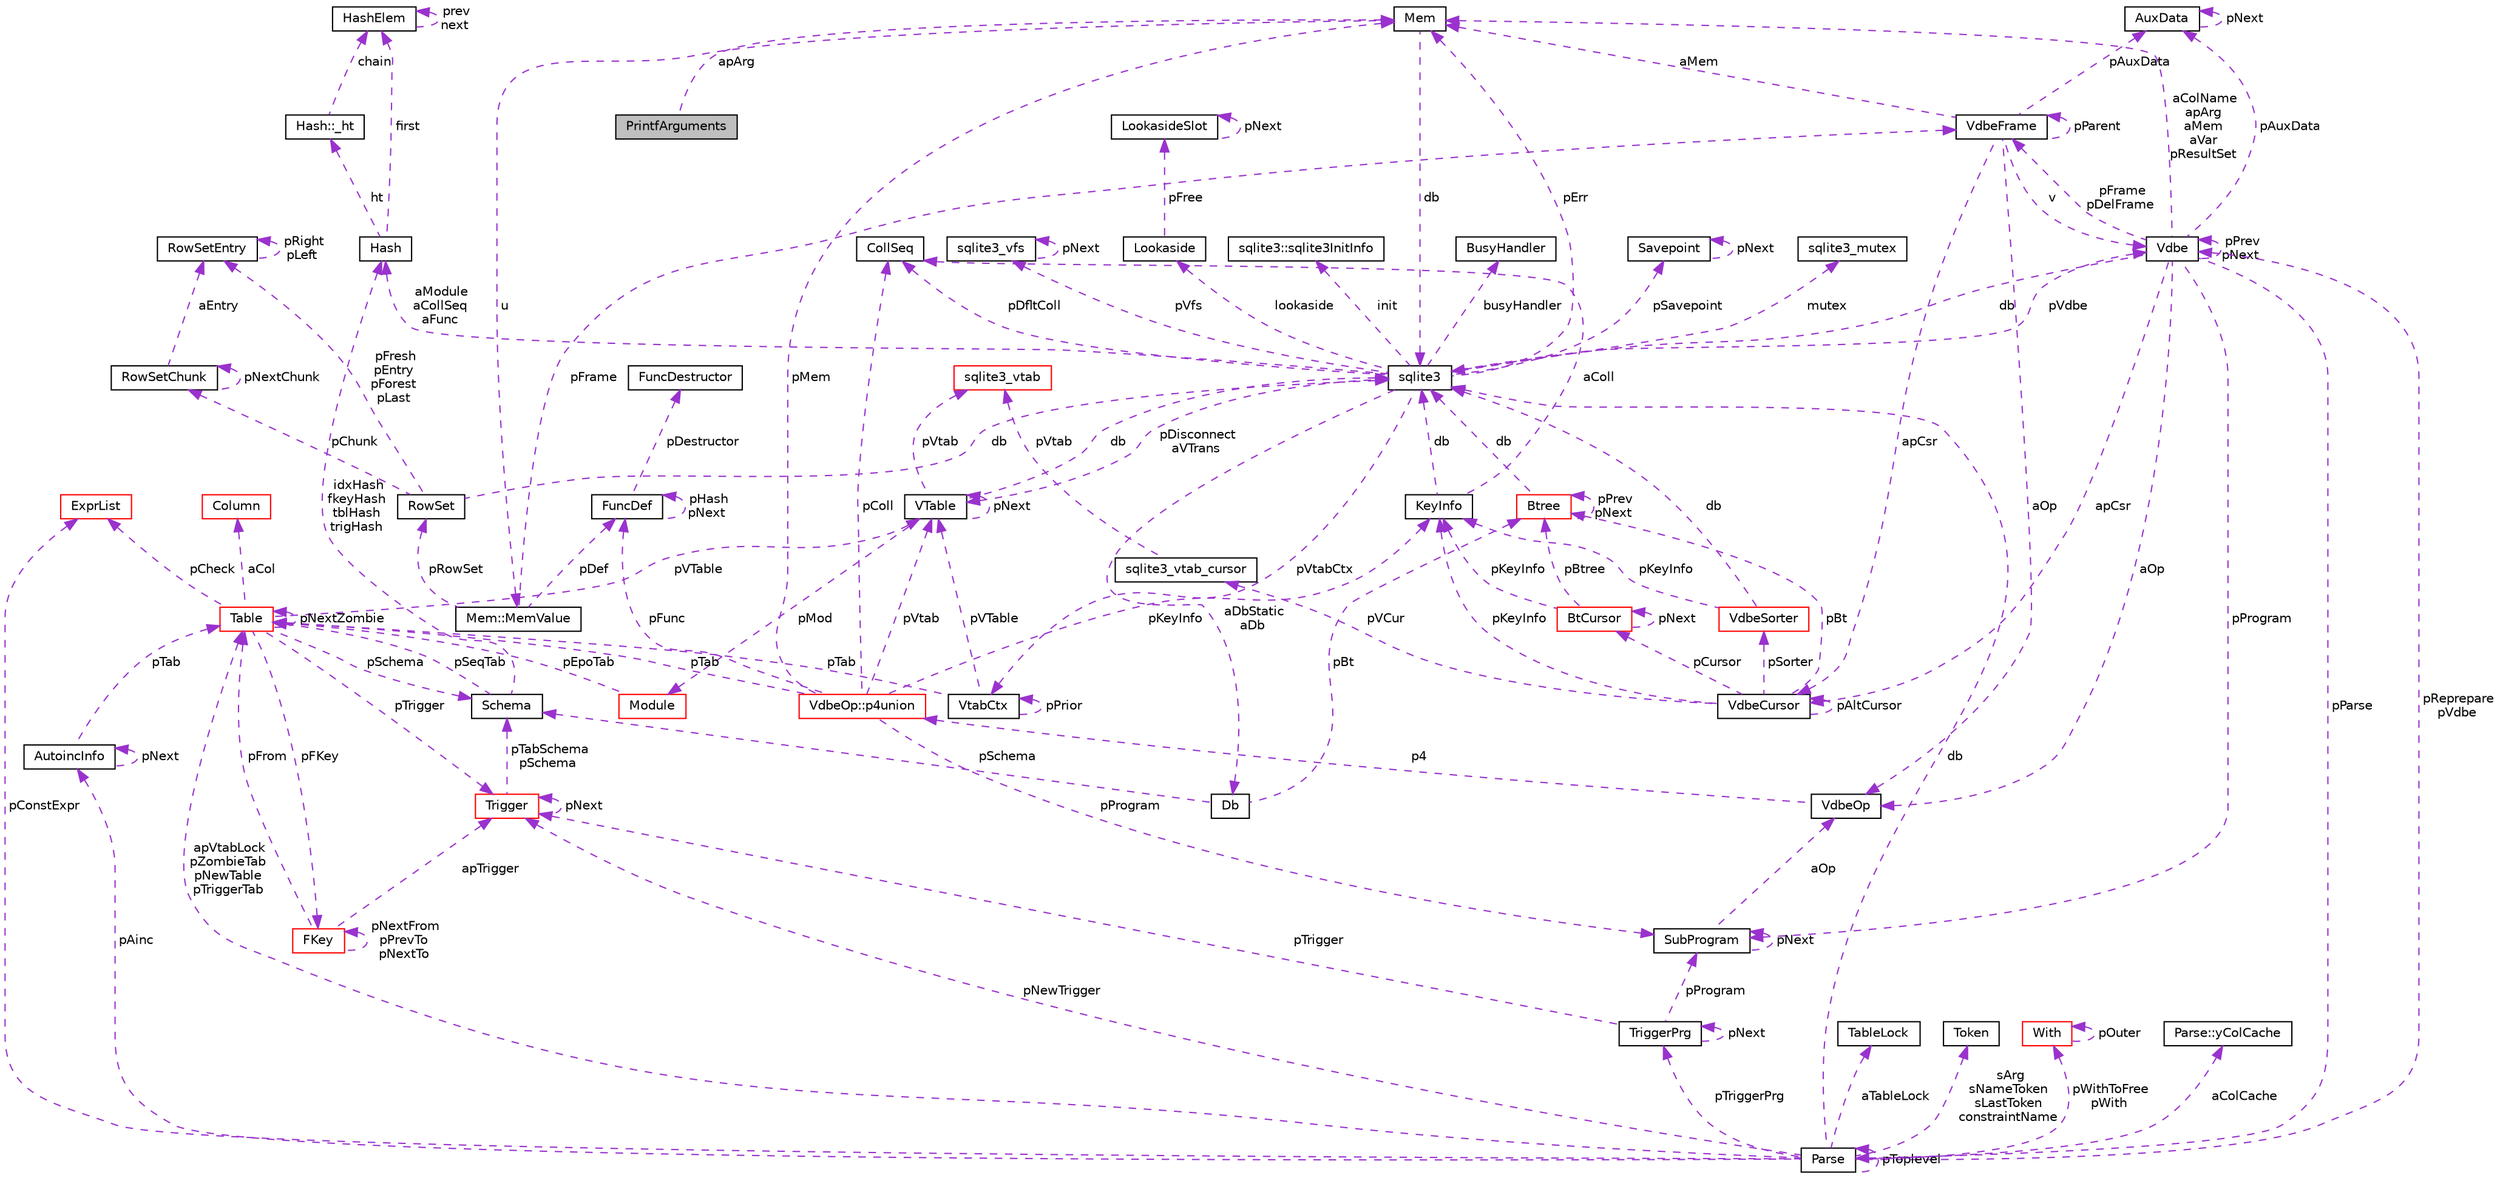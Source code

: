 digraph "PrintfArguments"
{
  edge [fontname="Helvetica",fontsize="10",labelfontname="Helvetica",labelfontsize="10"];
  node [fontname="Helvetica",fontsize="10",shape=record];
  Node1 [label="PrintfArguments",height=0.2,width=0.4,color="black", fillcolor="grey75", style="filled", fontcolor="black"];
  Node2 -> Node1 [dir="back",color="darkorchid3",fontsize="10",style="dashed",label=" apArg" ];
  Node2 [label="Mem",height=0.2,width=0.4,color="black", fillcolor="white", style="filled",URL="$structMem.html"];
  Node3 -> Node2 [dir="back",color="darkorchid3",fontsize="10",style="dashed",label=" u" ];
  Node3 [label="Mem::MemValue",height=0.2,width=0.4,color="black", fillcolor="white", style="filled",URL="$unionMem_1_1MemValue.html"];
  Node4 -> Node3 [dir="back",color="darkorchid3",fontsize="10",style="dashed",label=" pFrame" ];
  Node4 [label="VdbeFrame",height=0.2,width=0.4,color="black", fillcolor="white", style="filled",URL="$structVdbeFrame.html"];
  Node2 -> Node4 [dir="back",color="darkorchid3",fontsize="10",style="dashed",label=" aMem" ];
  Node5 -> Node4 [dir="back",color="darkorchid3",fontsize="10",style="dashed",label=" v" ];
  Node5 [label="Vdbe",height=0.2,width=0.4,color="black", fillcolor="white", style="filled",URL="$structVdbe.html"];
  Node2 -> Node5 [dir="back",color="darkorchid3",fontsize="10",style="dashed",label=" aColName\napArg\naMem\naVar\npResultSet" ];
  Node5 -> Node5 [dir="back",color="darkorchid3",fontsize="10",style="dashed",label=" pPrev\npNext" ];
  Node6 -> Node5 [dir="back",color="darkorchid3",fontsize="10",style="dashed",label=" db" ];
  Node6 [label="sqlite3",height=0.2,width=0.4,color="black", fillcolor="white", style="filled",URL="$structsqlite3.html"];
  Node2 -> Node6 [dir="back",color="darkorchid3",fontsize="10",style="dashed",label=" pErr" ];
  Node5 -> Node6 [dir="back",color="darkorchid3",fontsize="10",style="dashed",label=" pVdbe" ];
  Node7 -> Node6 [dir="back",color="darkorchid3",fontsize="10",style="dashed",label=" pSavepoint" ];
  Node7 [label="Savepoint",height=0.2,width=0.4,color="black", fillcolor="white", style="filled",URL="$structSavepoint.html"];
  Node7 -> Node7 [dir="back",color="darkorchid3",fontsize="10",style="dashed",label=" pNext" ];
  Node8 -> Node6 [dir="back",color="darkorchid3",fontsize="10",style="dashed",label=" lookaside" ];
  Node8 [label="Lookaside",height=0.2,width=0.4,color="black", fillcolor="white", style="filled",URL="$structLookaside.html"];
  Node9 -> Node8 [dir="back",color="darkorchid3",fontsize="10",style="dashed",label=" pFree" ];
  Node9 [label="LookasideSlot",height=0.2,width=0.4,color="black", fillcolor="white", style="filled",URL="$structLookasideSlot.html"];
  Node9 -> Node9 [dir="back",color="darkorchid3",fontsize="10",style="dashed",label=" pNext" ];
  Node10 -> Node6 [dir="back",color="darkorchid3",fontsize="10",style="dashed",label=" mutex" ];
  Node10 [label="sqlite3_mutex",height=0.2,width=0.4,color="black", fillcolor="white", style="filled",URL="$structsqlite3__mutex.html"];
  Node11 -> Node6 [dir="back",color="darkorchid3",fontsize="10",style="dashed",label=" pVfs" ];
  Node11 [label="sqlite3_vfs",height=0.2,width=0.4,color="black", fillcolor="white", style="filled",URL="$structsqlite3__vfs.html"];
  Node11 -> Node11 [dir="back",color="darkorchid3",fontsize="10",style="dashed",label=" pNext" ];
  Node12 -> Node6 [dir="back",color="darkorchid3",fontsize="10",style="dashed",label=" init" ];
  Node12 [label="sqlite3::sqlite3InitInfo",height=0.2,width=0.4,color="black", fillcolor="white", style="filled",URL="$structsqlite3_1_1sqlite3InitInfo.html"];
  Node13 -> Node6 [dir="back",color="darkorchid3",fontsize="10",style="dashed",label=" busyHandler" ];
  Node13 [label="BusyHandler",height=0.2,width=0.4,color="black", fillcolor="white", style="filled",URL="$structBusyHandler.html"];
  Node14 -> Node6 [dir="back",color="darkorchid3",fontsize="10",style="dashed",label=" pVtabCtx" ];
  Node14 [label="VtabCtx",height=0.2,width=0.4,color="black", fillcolor="white", style="filled",URL="$structVtabCtx.html"];
  Node14 -> Node14 [dir="back",color="darkorchid3",fontsize="10",style="dashed",label=" pPrior" ];
  Node15 -> Node14 [dir="back",color="darkorchid3",fontsize="10",style="dashed",label=" pVTable" ];
  Node15 [label="VTable",height=0.2,width=0.4,color="black", fillcolor="white", style="filled",URL="$structVTable.html"];
  Node6 -> Node15 [dir="back",color="darkorchid3",fontsize="10",style="dashed",label=" db" ];
  Node15 -> Node15 [dir="back",color="darkorchid3",fontsize="10",style="dashed",label=" pNext" ];
  Node16 -> Node15 [dir="back",color="darkorchid3",fontsize="10",style="dashed",label=" pMod" ];
  Node16 [label="Module",height=0.2,width=0.4,color="red", fillcolor="white", style="filled",URL="$structModule.html"];
  Node17 -> Node16 [dir="back",color="darkorchid3",fontsize="10",style="dashed",label=" pEpoTab" ];
  Node17 [label="Table",height=0.2,width=0.4,color="red", fillcolor="white", style="filled",URL="$structTable.html"];
  Node18 -> Node17 [dir="back",color="darkorchid3",fontsize="10",style="dashed",label=" pSchema" ];
  Node18 [label="Schema",height=0.2,width=0.4,color="black", fillcolor="white", style="filled",URL="$structSchema.html"];
  Node17 -> Node18 [dir="back",color="darkorchid3",fontsize="10",style="dashed",label=" pSeqTab" ];
  Node19 -> Node18 [dir="back",color="darkorchid3",fontsize="10",style="dashed",label=" idxHash\nfkeyHash\ntblHash\ntrigHash" ];
  Node19 [label="Hash",height=0.2,width=0.4,color="black", fillcolor="white", style="filled",URL="$structHash.html"];
  Node20 -> Node19 [dir="back",color="darkorchid3",fontsize="10",style="dashed",label=" ht" ];
  Node20 [label="Hash::_ht",height=0.2,width=0.4,color="black", fillcolor="white", style="filled",URL="$structHash_1_1__ht.html"];
  Node21 -> Node20 [dir="back",color="darkorchid3",fontsize="10",style="dashed",label=" chain" ];
  Node21 [label="HashElem",height=0.2,width=0.4,color="black", fillcolor="white", style="filled",URL="$structHashElem.html"];
  Node21 -> Node21 [dir="back",color="darkorchid3",fontsize="10",style="dashed",label=" prev\nnext" ];
  Node21 -> Node19 [dir="back",color="darkorchid3",fontsize="10",style="dashed",label=" first" ];
  Node22 -> Node17 [dir="back",color="darkorchid3",fontsize="10",style="dashed",label=" aCol" ];
  Node22 [label="Column",height=0.2,width=0.4,color="red", fillcolor="white", style="filled",URL="$structColumn.html"];
  Node23 -> Node17 [dir="back",color="darkorchid3",fontsize="10",style="dashed",label=" pFKey" ];
  Node23 [label="FKey",height=0.2,width=0.4,color="red", fillcolor="white", style="filled",URL="$structFKey.html"];
  Node23 -> Node23 [dir="back",color="darkorchid3",fontsize="10",style="dashed",label=" pNextFrom\npPrevTo\npNextTo" ];
  Node17 -> Node23 [dir="back",color="darkorchid3",fontsize="10",style="dashed",label=" pFrom" ];
  Node24 -> Node23 [dir="back",color="darkorchid3",fontsize="10",style="dashed",label=" apTrigger" ];
  Node24 [label="Trigger",height=0.2,width=0.4,color="red", fillcolor="white", style="filled",URL="$structTrigger.html"];
  Node18 -> Node24 [dir="back",color="darkorchid3",fontsize="10",style="dashed",label=" pTabSchema\npSchema" ];
  Node24 -> Node24 [dir="back",color="darkorchid3",fontsize="10",style="dashed",label=" pNext" ];
  Node15 -> Node17 [dir="back",color="darkorchid3",fontsize="10",style="dashed",label=" pVTable" ];
  Node17 -> Node17 [dir="back",color="darkorchid3",fontsize="10",style="dashed",label=" pNextZombie" ];
  Node24 -> Node17 [dir="back",color="darkorchid3",fontsize="10",style="dashed",label=" pTrigger" ];
  Node25 -> Node17 [dir="back",color="darkorchid3",fontsize="10",style="dashed",label=" pCheck" ];
  Node25 [label="ExprList",height=0.2,width=0.4,color="red", fillcolor="white", style="filled",URL="$structExprList.html"];
  Node26 -> Node15 [dir="back",color="darkorchid3",fontsize="10",style="dashed",label=" pVtab" ];
  Node26 [label="sqlite3_vtab",height=0.2,width=0.4,color="red", fillcolor="white", style="filled",URL="$structsqlite3__vtab.html"];
  Node17 -> Node14 [dir="back",color="darkorchid3",fontsize="10",style="dashed",label=" pTab" ];
  Node27 -> Node6 [dir="back",color="darkorchid3",fontsize="10",style="dashed",label=" pDfltColl" ];
  Node27 [label="CollSeq",height=0.2,width=0.4,color="black", fillcolor="white", style="filled",URL="$structCollSeq.html"];
  Node15 -> Node6 [dir="back",color="darkorchid3",fontsize="10",style="dashed",label=" pDisconnect\naVTrans" ];
  Node28 -> Node6 [dir="back",color="darkorchid3",fontsize="10",style="dashed",label=" aDbStatic\naDb" ];
  Node28 [label="Db",height=0.2,width=0.4,color="black", fillcolor="white", style="filled",URL="$structDb.html"];
  Node18 -> Node28 [dir="back",color="darkorchid3",fontsize="10",style="dashed",label=" pSchema" ];
  Node29 -> Node28 [dir="back",color="darkorchid3",fontsize="10",style="dashed",label=" pBt" ];
  Node29 [label="Btree",height=0.2,width=0.4,color="red", fillcolor="white", style="filled",URL="$structBtree.html"];
  Node6 -> Node29 [dir="back",color="darkorchid3",fontsize="10",style="dashed",label=" db" ];
  Node29 -> Node29 [dir="back",color="darkorchid3",fontsize="10",style="dashed",label=" pPrev\npNext" ];
  Node19 -> Node6 [dir="back",color="darkorchid3",fontsize="10",style="dashed",label=" aModule\naCollSeq\naFunc" ];
  Node4 -> Node5 [dir="back",color="darkorchid3",fontsize="10",style="dashed",label=" pFrame\npDelFrame" ];
  Node30 -> Node5 [dir="back",color="darkorchid3",fontsize="10",style="dashed",label=" pAuxData" ];
  Node30 [label="AuxData",height=0.2,width=0.4,color="black", fillcolor="white", style="filled",URL="$structAuxData.html"];
  Node30 -> Node30 [dir="back",color="darkorchid3",fontsize="10",style="dashed",label=" pNext" ];
  Node31 -> Node5 [dir="back",color="darkorchid3",fontsize="10",style="dashed",label=" pProgram" ];
  Node31 [label="SubProgram",height=0.2,width=0.4,color="black", fillcolor="white", style="filled",URL="$structSubProgram.html"];
  Node31 -> Node31 [dir="back",color="darkorchid3",fontsize="10",style="dashed",label=" pNext" ];
  Node32 -> Node31 [dir="back",color="darkorchid3",fontsize="10",style="dashed",label=" aOp" ];
  Node32 [label="VdbeOp",height=0.2,width=0.4,color="black", fillcolor="white", style="filled",URL="$structVdbeOp.html"];
  Node33 -> Node32 [dir="back",color="darkorchid3",fontsize="10",style="dashed",label=" p4" ];
  Node33 [label="VdbeOp::p4union",height=0.2,width=0.4,color="red", fillcolor="white", style="filled",URL="$unionVdbeOp_1_1p4union.html"];
  Node2 -> Node33 [dir="back",color="darkorchid3",fontsize="10",style="dashed",label=" pMem" ];
  Node27 -> Node33 [dir="back",color="darkorchid3",fontsize="10",style="dashed",label=" pColl" ];
  Node15 -> Node33 [dir="back",color="darkorchid3",fontsize="10",style="dashed",label=" pVtab" ];
  Node17 -> Node33 [dir="back",color="darkorchid3",fontsize="10",style="dashed",label=" pTab" ];
  Node31 -> Node33 [dir="back",color="darkorchid3",fontsize="10",style="dashed",label=" pProgram" ];
  Node34 -> Node33 [dir="back",color="darkorchid3",fontsize="10",style="dashed",label=" pKeyInfo" ];
  Node34 [label="KeyInfo",height=0.2,width=0.4,color="black", fillcolor="white", style="filled",URL="$structKeyInfo.html"];
  Node6 -> Node34 [dir="back",color="darkorchid3",fontsize="10",style="dashed",label=" db" ];
  Node27 -> Node34 [dir="back",color="darkorchid3",fontsize="10",style="dashed",label=" aColl" ];
  Node35 -> Node33 [dir="back",color="darkorchid3",fontsize="10",style="dashed",label=" pFunc" ];
  Node35 [label="FuncDef",height=0.2,width=0.4,color="black", fillcolor="white", style="filled",URL="$structFuncDef.html"];
  Node36 -> Node35 [dir="back",color="darkorchid3",fontsize="10",style="dashed",label=" pDestructor" ];
  Node36 [label="FuncDestructor",height=0.2,width=0.4,color="black", fillcolor="white", style="filled",URL="$structFuncDestructor.html"];
  Node35 -> Node35 [dir="back",color="darkorchid3",fontsize="10",style="dashed",label=" pHash\npNext" ];
  Node37 -> Node5 [dir="back",color="darkorchid3",fontsize="10",style="dashed",label=" apCsr" ];
  Node37 [label="VdbeCursor",height=0.2,width=0.4,color="black", fillcolor="white", style="filled",URL="$structVdbeCursor.html"];
  Node38 -> Node37 [dir="back",color="darkorchid3",fontsize="10",style="dashed",label=" pCursor" ];
  Node38 [label="BtCursor",height=0.2,width=0.4,color="red", fillcolor="white", style="filled",URL="$structBtCursor.html"];
  Node38 -> Node38 [dir="back",color="darkorchid3",fontsize="10",style="dashed",label=" pNext" ];
  Node34 -> Node38 [dir="back",color="darkorchid3",fontsize="10",style="dashed",label=" pKeyInfo" ];
  Node29 -> Node38 [dir="back",color="darkorchid3",fontsize="10",style="dashed",label=" pBtree" ];
  Node39 -> Node37 [dir="back",color="darkorchid3",fontsize="10",style="dashed",label=" pVCur" ];
  Node39 [label="sqlite3_vtab_cursor",height=0.2,width=0.4,color="black", fillcolor="white", style="filled",URL="$structsqlite3__vtab__cursor.html"];
  Node26 -> Node39 [dir="back",color="darkorchid3",fontsize="10",style="dashed",label=" pVtab" ];
  Node37 -> Node37 [dir="back",color="darkorchid3",fontsize="10",style="dashed",label=" pAltCursor" ];
  Node34 -> Node37 [dir="back",color="darkorchid3",fontsize="10",style="dashed",label=" pKeyInfo" ];
  Node29 -> Node37 [dir="back",color="darkorchid3",fontsize="10",style="dashed",label=" pBt" ];
  Node40 -> Node37 [dir="back",color="darkorchid3",fontsize="10",style="dashed",label=" pSorter" ];
  Node40 [label="VdbeSorter",height=0.2,width=0.4,color="red", fillcolor="white", style="filled",URL="$structVdbeSorter.html"];
  Node6 -> Node40 [dir="back",color="darkorchid3",fontsize="10",style="dashed",label=" db" ];
  Node34 -> Node40 [dir="back",color="darkorchid3",fontsize="10",style="dashed",label=" pKeyInfo" ];
  Node41 -> Node5 [dir="back",color="darkorchid3",fontsize="10",style="dashed",label=" pParse" ];
  Node41 [label="Parse",height=0.2,width=0.4,color="black", fillcolor="white", style="filled",URL="$structParse.html"];
  Node5 -> Node41 [dir="back",color="darkorchid3",fontsize="10",style="dashed",label=" pReprepare\npVdbe" ];
  Node6 -> Node41 [dir="back",color="darkorchid3",fontsize="10",style="dashed",label=" db" ];
  Node42 -> Node41 [dir="back",color="darkorchid3",fontsize="10",style="dashed",label=" aTableLock" ];
  Node42 [label="TableLock",height=0.2,width=0.4,color="black", fillcolor="white", style="filled",URL="$structTableLock.html"];
  Node43 -> Node41 [dir="back",color="darkorchid3",fontsize="10",style="dashed",label=" sArg\nsNameToken\nsLastToken\nconstraintName" ];
  Node43 [label="Token",height=0.2,width=0.4,color="black", fillcolor="white", style="filled",URL="$structToken.html"];
  Node44 -> Node41 [dir="back",color="darkorchid3",fontsize="10",style="dashed",label=" pWithToFree\npWith" ];
  Node44 [label="With",height=0.2,width=0.4,color="red", fillcolor="white", style="filled",URL="$structWith.html"];
  Node44 -> Node44 [dir="back",color="darkorchid3",fontsize="10",style="dashed",label=" pOuter" ];
  Node45 -> Node41 [dir="back",color="darkorchid3",fontsize="10",style="dashed",label=" aColCache" ];
  Node45 [label="Parse::yColCache",height=0.2,width=0.4,color="black", fillcolor="white", style="filled",URL="$structParse_1_1yColCache.html"];
  Node17 -> Node41 [dir="back",color="darkorchid3",fontsize="10",style="dashed",label=" apVtabLock\npZombieTab\npNewTable\npTriggerTab" ];
  Node24 -> Node41 [dir="back",color="darkorchid3",fontsize="10",style="dashed",label=" pNewTrigger" ];
  Node46 -> Node41 [dir="back",color="darkorchid3",fontsize="10",style="dashed",label=" pTriggerPrg" ];
  Node46 [label="TriggerPrg",height=0.2,width=0.4,color="black", fillcolor="white", style="filled",URL="$structTriggerPrg.html"];
  Node31 -> Node46 [dir="back",color="darkorchid3",fontsize="10",style="dashed",label=" pProgram" ];
  Node24 -> Node46 [dir="back",color="darkorchid3",fontsize="10",style="dashed",label=" pTrigger" ];
  Node46 -> Node46 [dir="back",color="darkorchid3",fontsize="10",style="dashed",label=" pNext" ];
  Node47 -> Node41 [dir="back",color="darkorchid3",fontsize="10",style="dashed",label=" pAinc" ];
  Node47 [label="AutoincInfo",height=0.2,width=0.4,color="black", fillcolor="white", style="filled",URL="$structAutoincInfo.html"];
  Node17 -> Node47 [dir="back",color="darkorchid3",fontsize="10",style="dashed",label=" pTab" ];
  Node47 -> Node47 [dir="back",color="darkorchid3",fontsize="10",style="dashed",label=" pNext" ];
  Node25 -> Node41 [dir="back",color="darkorchid3",fontsize="10",style="dashed",label=" pConstExpr" ];
  Node41 -> Node41 [dir="back",color="darkorchid3",fontsize="10",style="dashed",label=" pToplevel" ];
  Node32 -> Node5 [dir="back",color="darkorchid3",fontsize="10",style="dashed",label=" aOp" ];
  Node4 -> Node4 [dir="back",color="darkorchid3",fontsize="10",style="dashed",label=" pParent" ];
  Node30 -> Node4 [dir="back",color="darkorchid3",fontsize="10",style="dashed",label=" pAuxData" ];
  Node37 -> Node4 [dir="back",color="darkorchid3",fontsize="10",style="dashed",label=" apCsr" ];
  Node32 -> Node4 [dir="back",color="darkorchid3",fontsize="10",style="dashed",label=" aOp" ];
  Node48 -> Node3 [dir="back",color="darkorchid3",fontsize="10",style="dashed",label=" pRowSet" ];
  Node48 [label="RowSet",height=0.2,width=0.4,color="black", fillcolor="white", style="filled",URL="$structRowSet.html"];
  Node6 -> Node48 [dir="back",color="darkorchid3",fontsize="10",style="dashed",label=" db" ];
  Node49 -> Node48 [dir="back",color="darkorchid3",fontsize="10",style="dashed",label=" pChunk" ];
  Node49 [label="RowSetChunk",height=0.2,width=0.4,color="black", fillcolor="white", style="filled",URL="$structRowSetChunk.html"];
  Node49 -> Node49 [dir="back",color="darkorchid3",fontsize="10",style="dashed",label=" pNextChunk" ];
  Node50 -> Node49 [dir="back",color="darkorchid3",fontsize="10",style="dashed",label=" aEntry" ];
  Node50 [label="RowSetEntry",height=0.2,width=0.4,color="black", fillcolor="white", style="filled",URL="$structRowSetEntry.html"];
  Node50 -> Node50 [dir="back",color="darkorchid3",fontsize="10",style="dashed",label=" pRight\npLeft" ];
  Node50 -> Node48 [dir="back",color="darkorchid3",fontsize="10",style="dashed",label=" pFresh\npEntry\npForest\npLast" ];
  Node35 -> Node3 [dir="back",color="darkorchid3",fontsize="10",style="dashed",label=" pDef" ];
  Node6 -> Node2 [dir="back",color="darkorchid3",fontsize="10",style="dashed",label=" db" ];
}

